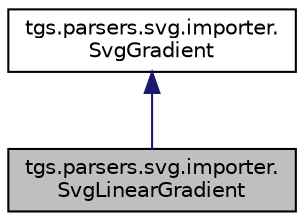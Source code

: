 digraph "tgs.parsers.svg.importer.SvgLinearGradient"
{
  edge [fontname="Helvetica",fontsize="10",labelfontname="Helvetica",labelfontsize="10"];
  node [fontname="Helvetica",fontsize="10",shape=record];
  Node0 [label="tgs.parsers.svg.importer.\lSvgLinearGradient",height=0.2,width=0.4,color="black", fillcolor="grey75", style="filled", fontcolor="black"];
  Node1 -> Node0 [dir="back",color="midnightblue",fontsize="10",style="solid",fontname="Helvetica"];
  Node1 [label="tgs.parsers.svg.importer.\lSvgGradient",height=0.2,width=0.4,color="black", fillcolor="white", style="filled",URL="$classtgs_1_1parsers_1_1svg_1_1importer_1_1SvgGradient.html"];
}
